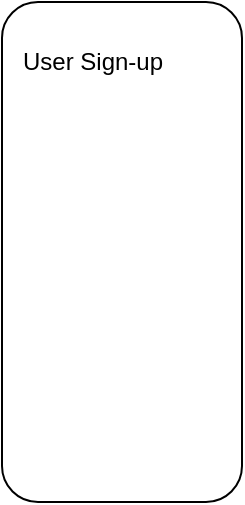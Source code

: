 <mxfile version="20.0.1" type="github">
  <diagram id="fIoxSlb22QgJ5czsfE2g" name="Page-1">
    <mxGraphModel dx="716" dy="394" grid="1" gridSize="10" guides="1" tooltips="1" connect="1" arrows="1" fold="1" page="1" pageScale="1" pageWidth="850" pageHeight="1100" math="0" shadow="0">
      <root>
        <mxCell id="0" />
        <mxCell id="1" parent="0" />
        <mxCell id="mqxkUcOXHhxXkRw-2WVW-2" value="" style="rounded=1;whiteSpace=wrap;html=1;" vertex="1" parent="1">
          <mxGeometry x="40" y="10" width="120" height="250" as="geometry" />
        </mxCell>
        <mxCell id="mqxkUcOXHhxXkRw-2WVW-1" value="User Sign-up" style="text;html=1;align=center;verticalAlign=middle;resizable=0;points=[];autosize=1;strokeColor=none;fillColor=none;" vertex="1" parent="1">
          <mxGeometry x="40" y="30" width="90" height="20" as="geometry" />
        </mxCell>
      </root>
    </mxGraphModel>
  </diagram>
</mxfile>
